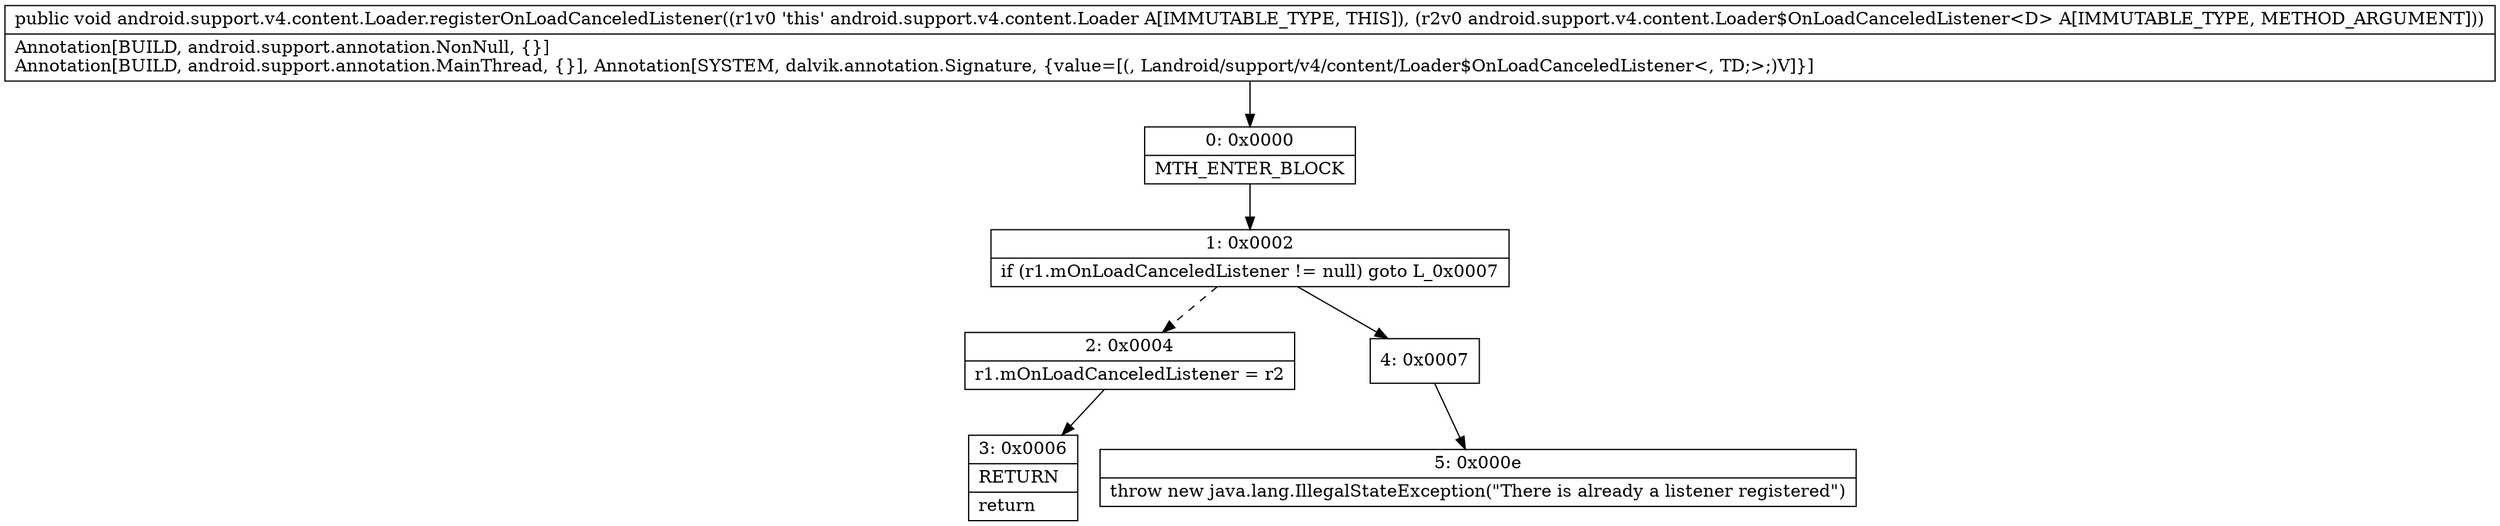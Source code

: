 digraph "CFG forandroid.support.v4.content.Loader.registerOnLoadCanceledListener(Landroid\/support\/v4\/content\/Loader$OnLoadCanceledListener;)V" {
Node_0 [shape=record,label="{0\:\ 0x0000|MTH_ENTER_BLOCK\l}"];
Node_1 [shape=record,label="{1\:\ 0x0002|if (r1.mOnLoadCanceledListener != null) goto L_0x0007\l}"];
Node_2 [shape=record,label="{2\:\ 0x0004|r1.mOnLoadCanceledListener = r2\l}"];
Node_3 [shape=record,label="{3\:\ 0x0006|RETURN\l|return\l}"];
Node_4 [shape=record,label="{4\:\ 0x0007}"];
Node_5 [shape=record,label="{5\:\ 0x000e|throw new java.lang.IllegalStateException(\"There is already a listener registered\")\l}"];
MethodNode[shape=record,label="{public void android.support.v4.content.Loader.registerOnLoadCanceledListener((r1v0 'this' android.support.v4.content.Loader A[IMMUTABLE_TYPE, THIS]), (r2v0 android.support.v4.content.Loader$OnLoadCanceledListener\<D\> A[IMMUTABLE_TYPE, METHOD_ARGUMENT]))  | Annotation[BUILD, android.support.annotation.NonNull, \{\}]\lAnnotation[BUILD, android.support.annotation.MainThread, \{\}], Annotation[SYSTEM, dalvik.annotation.Signature, \{value=[(, Landroid\/support\/v4\/content\/Loader$OnLoadCanceledListener\<, TD;\>;)V]\}]\l}"];
MethodNode -> Node_0;
Node_0 -> Node_1;
Node_1 -> Node_2[style=dashed];
Node_1 -> Node_4;
Node_2 -> Node_3;
Node_4 -> Node_5;
}

